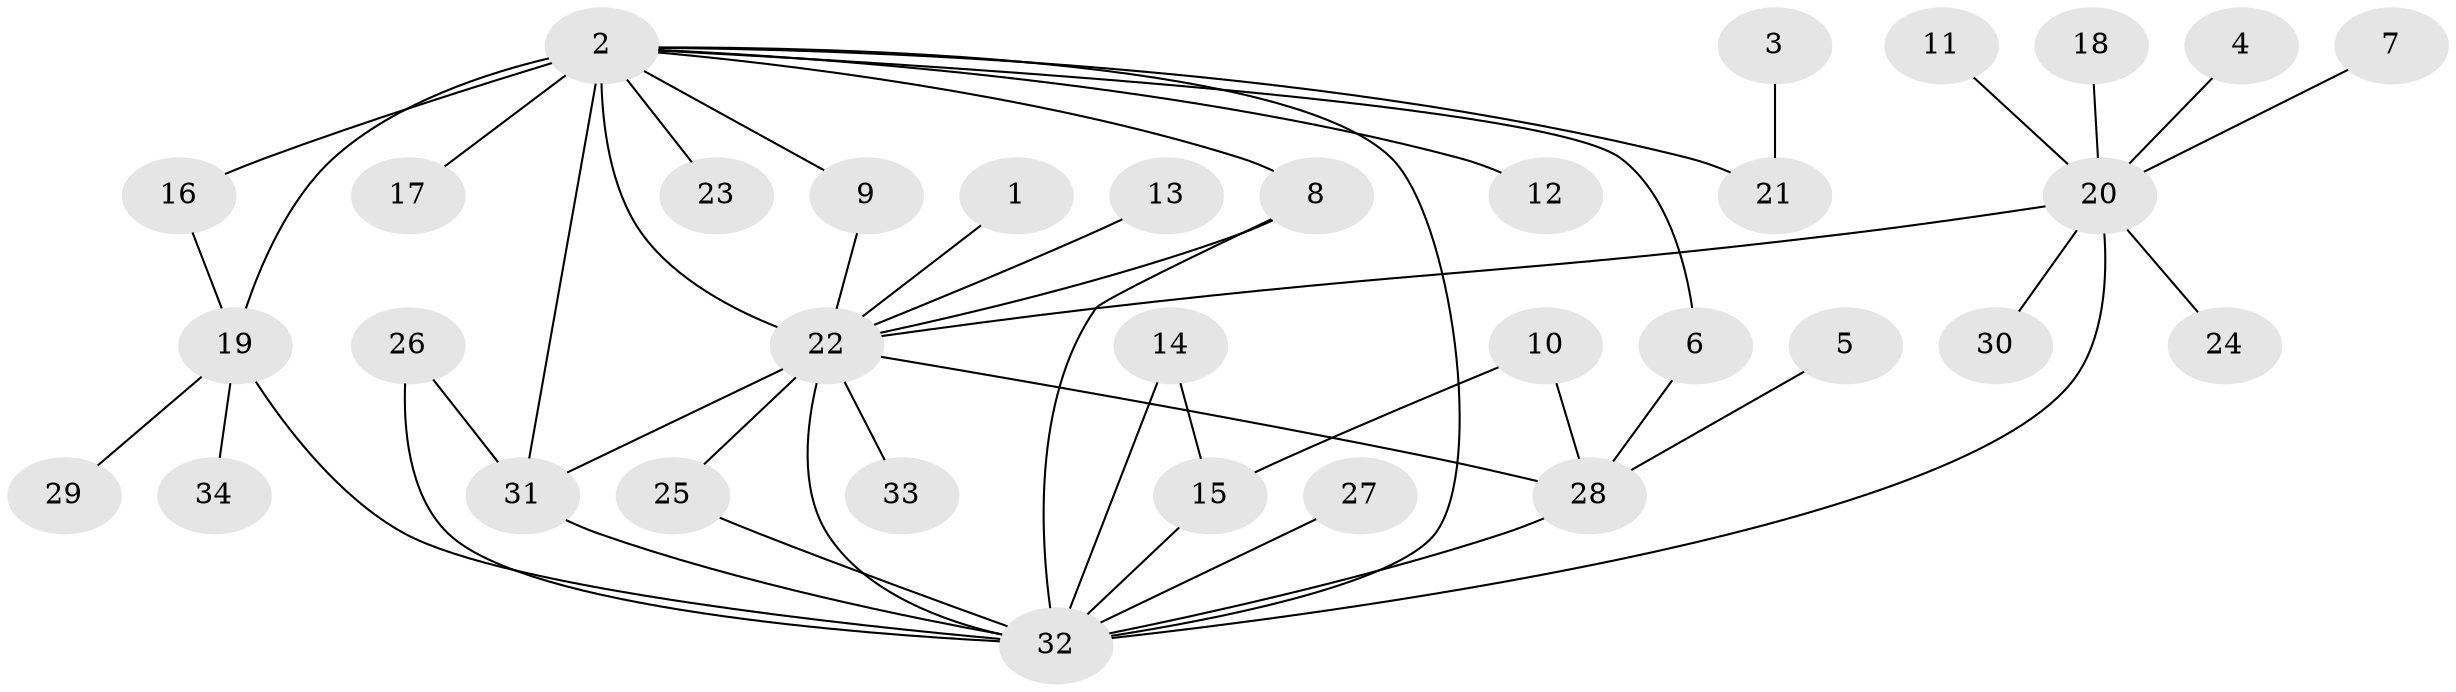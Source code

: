 // original degree distribution, {6: 0.046875, 12: 0.015625, 18: 0.015625, 10: 0.015625, 2: 0.25, 4: 0.0625, 1: 0.46875, 3: 0.078125, 13: 0.015625, 5: 0.03125}
// Generated by graph-tools (version 1.1) at 2025/25/03/09/25 03:25:57]
// undirected, 34 vertices, 48 edges
graph export_dot {
graph [start="1"]
  node [color=gray90,style=filled];
  1;
  2;
  3;
  4;
  5;
  6;
  7;
  8;
  9;
  10;
  11;
  12;
  13;
  14;
  15;
  16;
  17;
  18;
  19;
  20;
  21;
  22;
  23;
  24;
  25;
  26;
  27;
  28;
  29;
  30;
  31;
  32;
  33;
  34;
  1 -- 22 [weight=1.0];
  2 -- 6 [weight=1.0];
  2 -- 8 [weight=1.0];
  2 -- 9 [weight=1.0];
  2 -- 12 [weight=1.0];
  2 -- 16 [weight=1.0];
  2 -- 17 [weight=1.0];
  2 -- 19 [weight=2.0];
  2 -- 21 [weight=1.0];
  2 -- 22 [weight=3.0];
  2 -- 23 [weight=1.0];
  2 -- 31 [weight=2.0];
  2 -- 32 [weight=1.0];
  3 -- 21 [weight=1.0];
  4 -- 20 [weight=1.0];
  5 -- 28 [weight=1.0];
  6 -- 28 [weight=1.0];
  7 -- 20 [weight=1.0];
  8 -- 22 [weight=1.0];
  8 -- 32 [weight=1.0];
  9 -- 22 [weight=1.0];
  10 -- 15 [weight=1.0];
  10 -- 28 [weight=1.0];
  11 -- 20 [weight=1.0];
  13 -- 22 [weight=1.0];
  14 -- 15 [weight=1.0];
  14 -- 32 [weight=1.0];
  15 -- 32 [weight=1.0];
  16 -- 19 [weight=1.0];
  18 -- 20 [weight=1.0];
  19 -- 29 [weight=1.0];
  19 -- 32 [weight=1.0];
  19 -- 34 [weight=1.0];
  20 -- 22 [weight=1.0];
  20 -- 24 [weight=1.0];
  20 -- 30 [weight=1.0];
  20 -- 32 [weight=1.0];
  22 -- 25 [weight=1.0];
  22 -- 28 [weight=1.0];
  22 -- 31 [weight=1.0];
  22 -- 32 [weight=2.0];
  22 -- 33 [weight=1.0];
  25 -- 32 [weight=1.0];
  26 -- 31 [weight=1.0];
  26 -- 32 [weight=1.0];
  27 -- 32 [weight=2.0];
  28 -- 32 [weight=1.0];
  31 -- 32 [weight=1.0];
}
